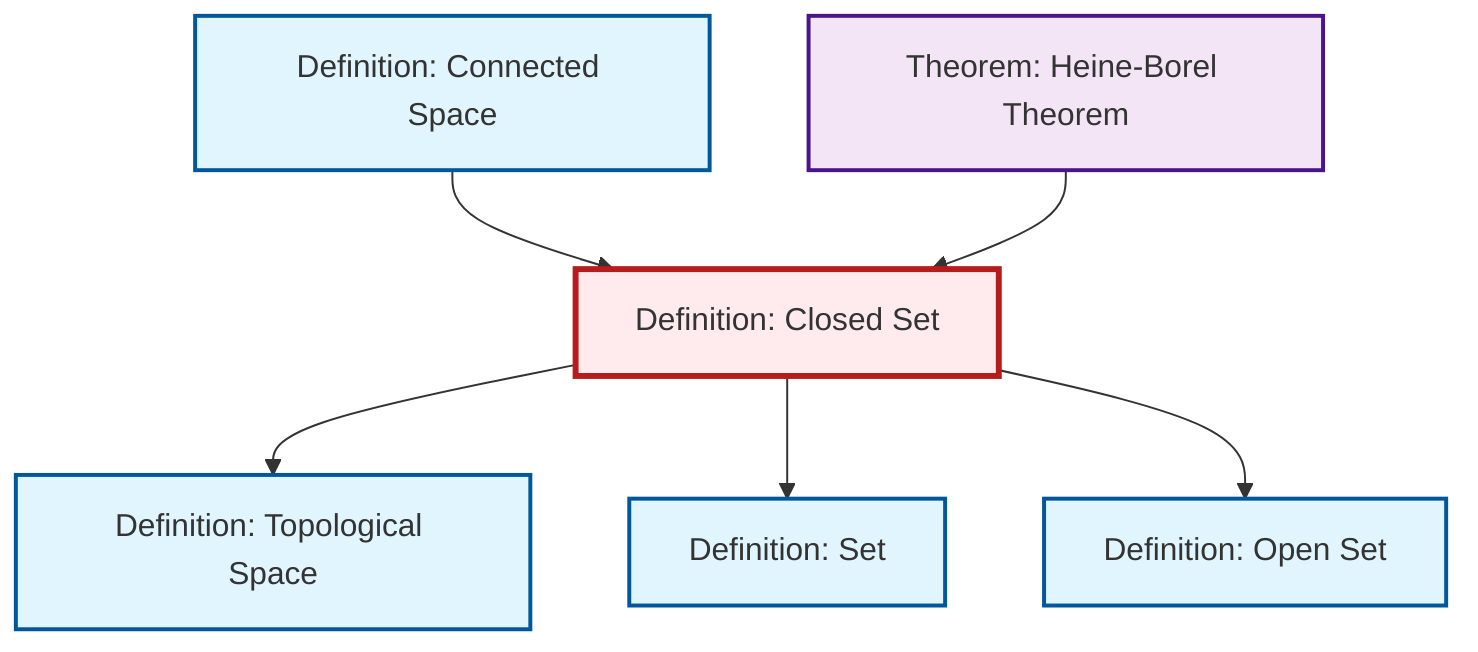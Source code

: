 graph TD
    classDef definition fill:#e1f5fe,stroke:#01579b,stroke-width:2px
    classDef theorem fill:#f3e5f5,stroke:#4a148c,stroke-width:2px
    classDef axiom fill:#fff3e0,stroke:#e65100,stroke-width:2px
    classDef example fill:#e8f5e9,stroke:#1b5e20,stroke-width:2px
    classDef current fill:#ffebee,stroke:#b71c1c,stroke-width:3px
    thm-heine-borel["Theorem: Heine-Borel Theorem"]:::theorem
    def-connected["Definition: Connected Space"]:::definition
    def-set["Definition: Set"]:::definition
    def-topological-space["Definition: Topological Space"]:::definition
    def-open-set["Definition: Open Set"]:::definition
    def-closed-set["Definition: Closed Set"]:::definition
    def-connected --> def-closed-set
    def-closed-set --> def-topological-space
    def-closed-set --> def-set
    def-closed-set --> def-open-set
    thm-heine-borel --> def-closed-set
    class def-closed-set current